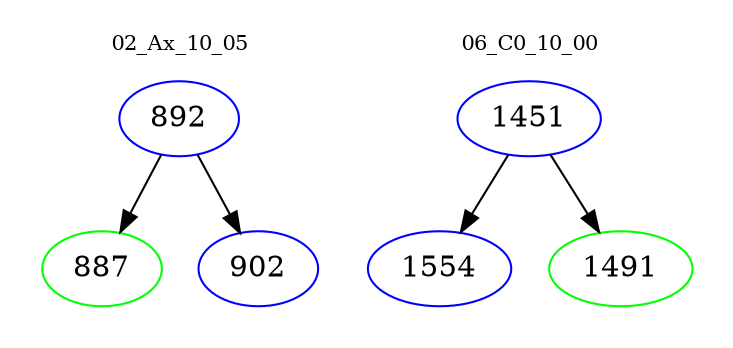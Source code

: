 digraph{
subgraph cluster_0 {
color = white
label = "02_Ax_10_05";
fontsize=10;
T0_892 [label="892", color="blue"]
T0_892 -> T0_887 [color="black"]
T0_887 [label="887", color="green"]
T0_892 -> T0_902 [color="black"]
T0_902 [label="902", color="blue"]
}
subgraph cluster_1 {
color = white
label = "06_C0_10_00";
fontsize=10;
T1_1451 [label="1451", color="blue"]
T1_1451 -> T1_1554 [color="black"]
T1_1554 [label="1554", color="blue"]
T1_1451 -> T1_1491 [color="black"]
T1_1491 [label="1491", color="green"]
}
}
